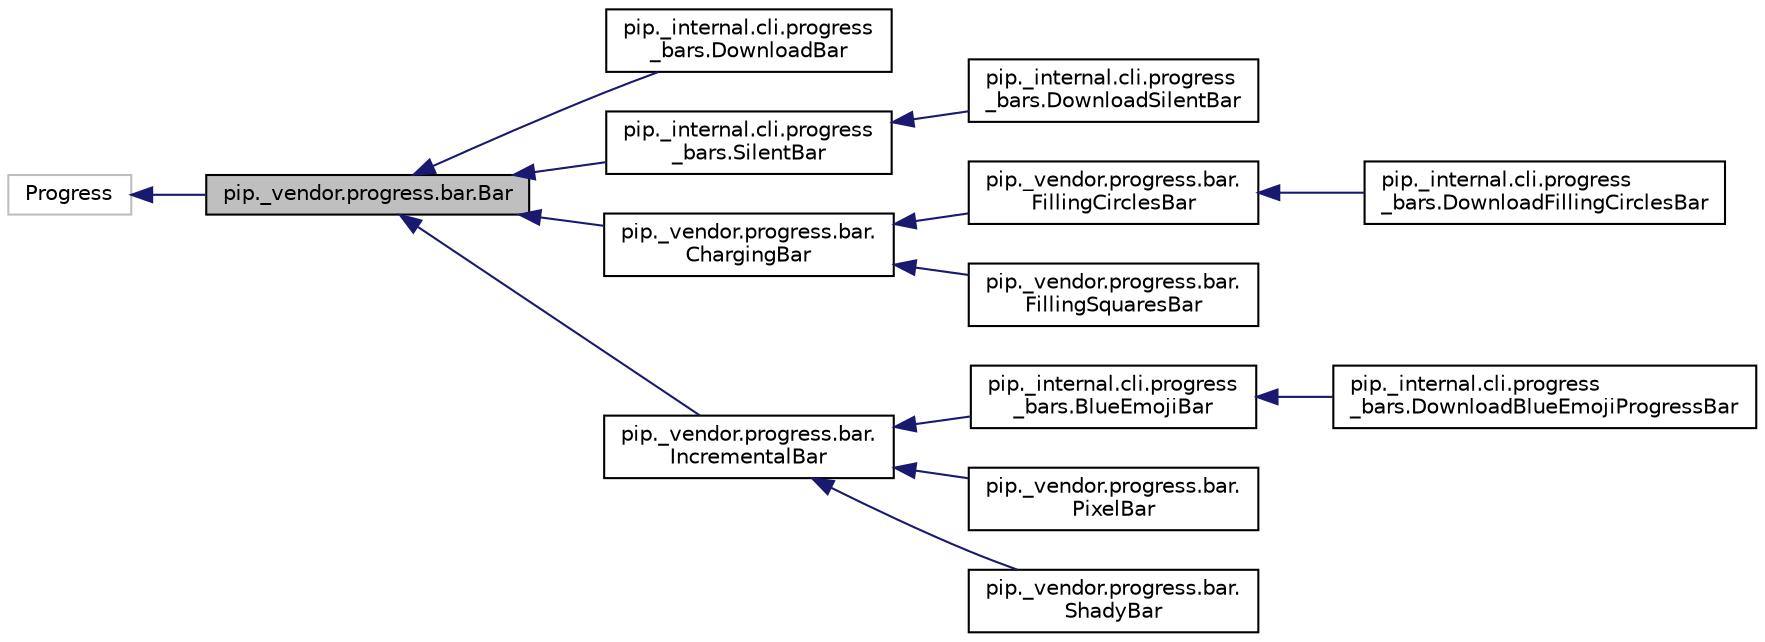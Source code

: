 digraph "pip._vendor.progress.bar.Bar"
{
 // LATEX_PDF_SIZE
  edge [fontname="Helvetica",fontsize="10",labelfontname="Helvetica",labelfontsize="10"];
  node [fontname="Helvetica",fontsize="10",shape=record];
  rankdir="LR";
  Node1 [label="pip._vendor.progress.bar.Bar",height=0.2,width=0.4,color="black", fillcolor="grey75", style="filled", fontcolor="black",tooltip=" "];
  Node2 -> Node1 [dir="back",color="midnightblue",fontsize="10",style="solid",fontname="Helvetica"];
  Node2 [label="Progress",height=0.2,width=0.4,color="grey75", fillcolor="white", style="filled",tooltip=" "];
  Node1 -> Node3 [dir="back",color="midnightblue",fontsize="10",style="solid",fontname="Helvetica"];
  Node3 [label="pip._internal.cli.progress\l_bars.DownloadBar",height=0.2,width=0.4,color="black", fillcolor="white", style="filled",URL="$classpip_1_1__internal_1_1cli_1_1progress__bars_1_1DownloadBar.html",tooltip=" "];
  Node1 -> Node4 [dir="back",color="midnightblue",fontsize="10",style="solid",fontname="Helvetica"];
  Node4 [label="pip._internal.cli.progress\l_bars.SilentBar",height=0.2,width=0.4,color="black", fillcolor="white", style="filled",URL="$classpip_1_1__internal_1_1cli_1_1progress__bars_1_1SilentBar.html",tooltip=" "];
  Node4 -> Node5 [dir="back",color="midnightblue",fontsize="10",style="solid",fontname="Helvetica"];
  Node5 [label="pip._internal.cli.progress\l_bars.DownloadSilentBar",height=0.2,width=0.4,color="black", fillcolor="white", style="filled",URL="$classpip_1_1__internal_1_1cli_1_1progress__bars_1_1DownloadSilentBar.html",tooltip=" "];
  Node1 -> Node6 [dir="back",color="midnightblue",fontsize="10",style="solid",fontname="Helvetica"];
  Node6 [label="pip._vendor.progress.bar.\lChargingBar",height=0.2,width=0.4,color="black", fillcolor="white", style="filled",URL="$classpip_1_1__vendor_1_1progress_1_1bar_1_1ChargingBar.html",tooltip=" "];
  Node6 -> Node7 [dir="back",color="midnightblue",fontsize="10",style="solid",fontname="Helvetica"];
  Node7 [label="pip._vendor.progress.bar.\lFillingCirclesBar",height=0.2,width=0.4,color="black", fillcolor="white", style="filled",URL="$classpip_1_1__vendor_1_1progress_1_1bar_1_1FillingCirclesBar.html",tooltip=" "];
  Node7 -> Node8 [dir="back",color="midnightblue",fontsize="10",style="solid",fontname="Helvetica"];
  Node8 [label="pip._internal.cli.progress\l_bars.DownloadFillingCirclesBar",height=0.2,width=0.4,color="black", fillcolor="white", style="filled",URL="$classpip_1_1__internal_1_1cli_1_1progress__bars_1_1DownloadFillingCirclesBar.html",tooltip=" "];
  Node6 -> Node9 [dir="back",color="midnightblue",fontsize="10",style="solid",fontname="Helvetica"];
  Node9 [label="pip._vendor.progress.bar.\lFillingSquaresBar",height=0.2,width=0.4,color="black", fillcolor="white", style="filled",URL="$classpip_1_1__vendor_1_1progress_1_1bar_1_1FillingSquaresBar.html",tooltip=" "];
  Node1 -> Node10 [dir="back",color="midnightblue",fontsize="10",style="solid",fontname="Helvetica"];
  Node10 [label="pip._vendor.progress.bar.\lIncrementalBar",height=0.2,width=0.4,color="black", fillcolor="white", style="filled",URL="$classpip_1_1__vendor_1_1progress_1_1bar_1_1IncrementalBar.html",tooltip=" "];
  Node10 -> Node11 [dir="back",color="midnightblue",fontsize="10",style="solid",fontname="Helvetica"];
  Node11 [label="pip._internal.cli.progress\l_bars.BlueEmojiBar",height=0.2,width=0.4,color="black", fillcolor="white", style="filled",URL="$classpip_1_1__internal_1_1cli_1_1progress__bars_1_1BlueEmojiBar.html",tooltip=" "];
  Node11 -> Node12 [dir="back",color="midnightblue",fontsize="10",style="solid",fontname="Helvetica"];
  Node12 [label="pip._internal.cli.progress\l_bars.DownloadBlueEmojiProgressBar",height=0.2,width=0.4,color="black", fillcolor="white", style="filled",URL="$classpip_1_1__internal_1_1cli_1_1progress__bars_1_1DownloadBlueEmojiProgressBar.html",tooltip=" "];
  Node10 -> Node13 [dir="back",color="midnightblue",fontsize="10",style="solid",fontname="Helvetica"];
  Node13 [label="pip._vendor.progress.bar.\lPixelBar",height=0.2,width=0.4,color="black", fillcolor="white", style="filled",URL="$classpip_1_1__vendor_1_1progress_1_1bar_1_1PixelBar.html",tooltip=" "];
  Node10 -> Node14 [dir="back",color="midnightblue",fontsize="10",style="solid",fontname="Helvetica"];
  Node14 [label="pip._vendor.progress.bar.\lShadyBar",height=0.2,width=0.4,color="black", fillcolor="white", style="filled",URL="$classpip_1_1__vendor_1_1progress_1_1bar_1_1ShadyBar.html",tooltip=" "];
}
